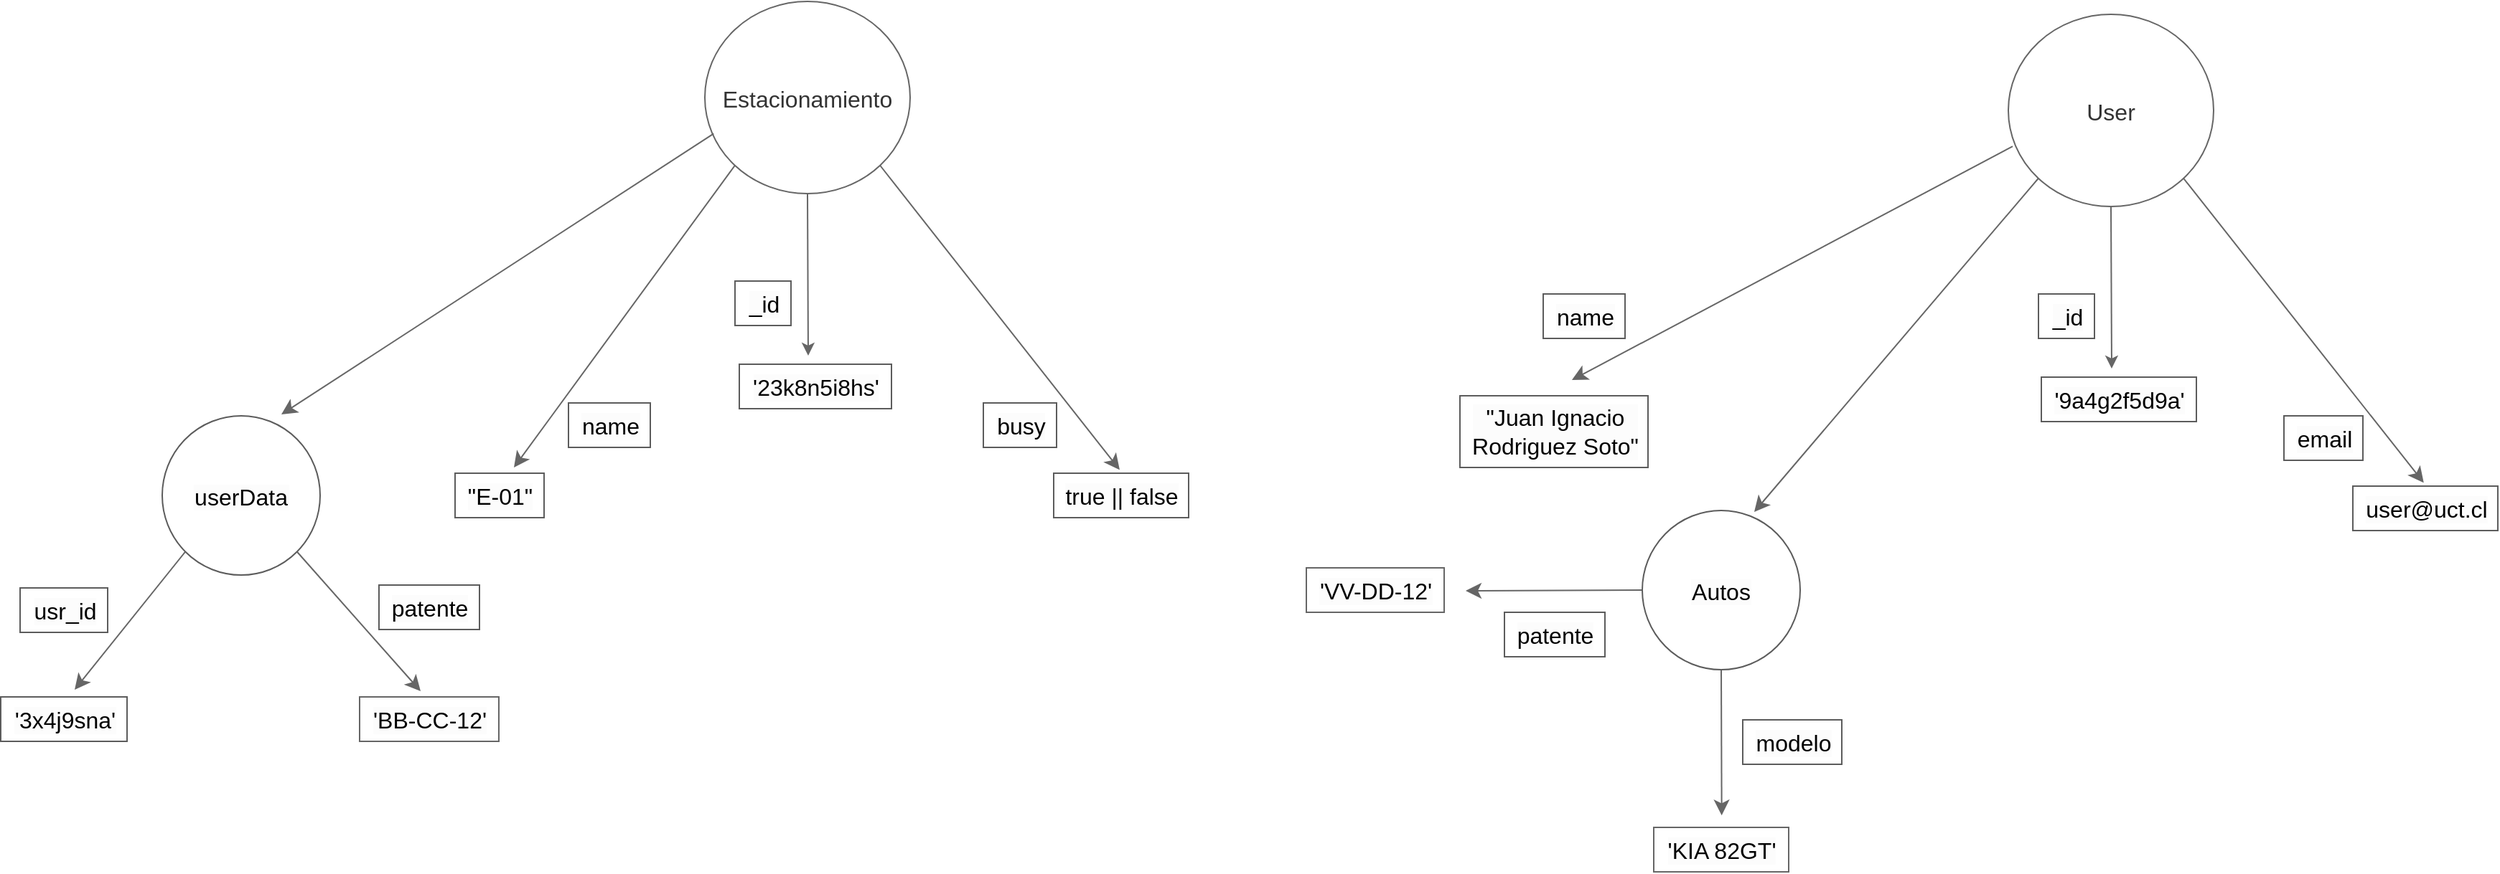 <mxfile version="21.6.8" type="device">
  <diagram name="Page-1" id="Mc0k5i1O1bZJucNY-eXT">
    <mxGraphModel dx="2206" dy="1284" grid="0" gridSize="10" guides="1" tooltips="1" connect="1" arrows="1" fold="1" page="0" pageScale="1" pageWidth="850" pageHeight="1100" background="#ffffff" math="0" shadow="0">
      <root>
        <mxCell id="0" />
        <mxCell id="1" parent="0" />
        <mxCell id="CsUUlYJ66MlTUgeljkit-2" style="edgeStyle=none;curved=1;rounded=0;orthogonalLoop=1;jettySize=auto;html=1;exitX=0.5;exitY=1;exitDx=0;exitDy=0;fontSize=12;labelBackgroundColor=#1D1D1D;fillColor=#f5f5f5;strokeColor=#666666;" parent="1" source="CsUUlYJ66MlTUgeljkit-1" edge="1">
          <mxGeometry relative="1" as="geometry">
            <mxPoint x="-158" y="-77" as="targetPoint" />
          </mxGeometry>
        </mxCell>
        <mxCell id="CsUUlYJ66MlTUgeljkit-6" style="edgeStyle=none;curved=1;rounded=0;orthogonalLoop=1;jettySize=auto;html=1;exitX=0;exitY=1;exitDx=0;exitDy=0;fontSize=12;startSize=8;endSize=8;labelBackgroundColor=#1D1D1D;fillColor=#f5f5f5;strokeColor=#666666;" parent="1" source="CsUUlYJ66MlTUgeljkit-1" edge="1">
          <mxGeometry relative="1" as="geometry">
            <mxPoint x="-363" y="1" as="targetPoint" />
          </mxGeometry>
        </mxCell>
        <mxCell id="CsUUlYJ66MlTUgeljkit-10" style="edgeStyle=none;curved=1;rounded=0;orthogonalLoop=1;jettySize=auto;html=1;exitX=1;exitY=1;exitDx=0;exitDy=0;fontSize=12;startSize=8;endSize=8;labelBackgroundColor=#1D1D1D;fillColor=#f5f5f5;strokeColor=#666666;entryX=0.489;entryY=-0.075;entryDx=0;entryDy=0;entryPerimeter=0;" parent="1" source="CsUUlYJ66MlTUgeljkit-1" target="CsUUlYJ66MlTUgeljkit-12" edge="1">
          <mxGeometry relative="1" as="geometry">
            <mxPoint x="46" y="-9" as="targetPoint" />
          </mxGeometry>
        </mxCell>
        <mxCell id="CsUUlYJ66MlTUgeljkit-13" style="edgeStyle=none;curved=1;rounded=0;orthogonalLoop=1;jettySize=auto;html=1;exitX=0.043;exitY=0.688;exitDx=0;exitDy=0;fontSize=12;startSize=8;endSize=8;exitPerimeter=0;labelBackgroundColor=#1D1D1D;fillColor=#f5f5f5;strokeColor=#666666;" parent="1" source="CsUUlYJ66MlTUgeljkit-1" edge="1">
          <mxGeometry relative="1" as="geometry">
            <mxPoint x="-525" y="-36" as="targetPoint" />
          </mxGeometry>
        </mxCell>
        <mxCell id="CsUUlYJ66MlTUgeljkit-1" value="Estacionamiento" style="ellipse;fontSize=16;labelBackgroundColor=none;fillColor=none;fontColor=#333333;strokeColor=#666666;" parent="1" vertex="1">
          <mxGeometry x="-230" y="-324" width="143" height="134" as="geometry" />
        </mxCell>
        <mxCell id="CsUUlYJ66MlTUgeljkit-4" value="_id" style="text;html=1;align=center;verticalAlign=middle;resizable=0;points=[];autosize=1;fontSize=16;labelBackgroundColor=#FCFCFC;fillColor=none;fontColor=#000000;strokeColor=#5C5C5C;" parent="1" vertex="1">
          <mxGeometry x="-209" y="-129" width="39" height="31" as="geometry" />
        </mxCell>
        <mxCell id="CsUUlYJ66MlTUgeljkit-5" value="&#39;23k8n5i8hs&#39;" style="text;html=1;align=center;verticalAlign=middle;resizable=0;points=[];autosize=1;fontSize=16;labelBackgroundColor=#FCFCFC;fillColor=none;fontColor=#000000;strokeColor=#5C5C5C;fillStyle=auto;" parent="1" vertex="1">
          <mxGeometry x="-206" y="-71" width="106" height="31" as="geometry" />
        </mxCell>
        <mxCell id="CsUUlYJ66MlTUgeljkit-7" value="name" style="text;html=1;align=center;verticalAlign=middle;resizable=0;points=[];autosize=1;fontSize=16;rotation=0;labelBackgroundColor=#FCFCFC;fillColor=none;fontColor=#000000;strokeColor=#5C5C5C;" parent="1" vertex="1">
          <mxGeometry x="-325" y="-44" width="57" height="31" as="geometry" />
        </mxCell>
        <mxCell id="CsUUlYJ66MlTUgeljkit-8" value="&quot;E-01&quot;" style="text;html=1;align=center;verticalAlign=middle;resizable=0;points=[];autosize=1;fontSize=16;rotation=0;labelBackgroundColor=#FCFCFC;fillColor=none;fontColor=#000000;strokeColor=#5C5C5C;" parent="1" vertex="1">
          <mxGeometry x="-404" y="5" width="62" height="31" as="geometry" />
        </mxCell>
        <mxCell id="CsUUlYJ66MlTUgeljkit-11" value="busy" style="text;html=1;align=center;verticalAlign=middle;resizable=0;points=[];autosize=1;fontSize=16;rotation=0;labelBackgroundColor=#FCFCFC;fillColor=none;fontColor=#000000;strokeColor=#5C5C5C;" parent="1" vertex="1">
          <mxGeometry x="-36" y="-44" width="51" height="31" as="geometry" />
        </mxCell>
        <mxCell id="CsUUlYJ66MlTUgeljkit-12" value="true || false" style="text;html=1;align=center;verticalAlign=middle;resizable=0;points=[];autosize=1;fontSize=16;labelBackgroundColor=#FCFCFC;fillColor=none;fontColor=#000000;strokeColor=#5C5C5C;" parent="1" vertex="1">
          <mxGeometry x="13" y="5" width="94" height="31" as="geometry" />
        </mxCell>
        <mxCell id="CsUUlYJ66MlTUgeljkit-15" style="edgeStyle=none;curved=1;rounded=0;orthogonalLoop=1;jettySize=auto;html=1;exitX=0;exitY=1;exitDx=0;exitDy=0;fontSize=12;startSize=8;endSize=8;labelBackgroundColor=#FCFCFC;fillColor=#f5f5f5;strokeColor=#666666;fontColor=#000000;" parent="1" source="CsUUlYJ66MlTUgeljkit-14" edge="1">
          <mxGeometry relative="1" as="geometry">
            <mxPoint x="-669" y="156" as="targetPoint" />
          </mxGeometry>
        </mxCell>
        <mxCell id="CsUUlYJ66MlTUgeljkit-16" style="edgeStyle=none;curved=1;rounded=0;orthogonalLoop=1;jettySize=auto;html=1;exitX=1;exitY=1;exitDx=0;exitDy=0;fontSize=12;startSize=8;endSize=8;labelBackgroundColor=#FCFCFC;fillColor=#f5f5f5;strokeColor=#666666;fontColor=#000000;" parent="1" source="CsUUlYJ66MlTUgeljkit-14" edge="1">
          <mxGeometry relative="1" as="geometry">
            <mxPoint x="-428" y="157" as="targetPoint" />
          </mxGeometry>
        </mxCell>
        <mxCell id="CsUUlYJ66MlTUgeljkit-14" value="userData" style="ellipse;fontSize=16;labelBackgroundColor=#FCFCFC;fillColor=none;fontColor=#000000;strokeColor=#5C5C5C;" parent="1" vertex="1">
          <mxGeometry x="-608" y="-35" width="110" height="111" as="geometry" />
        </mxCell>
        <mxCell id="CsUUlYJ66MlTUgeljkit-17" value="&#39;3x4j9sna&#39;" style="text;html=1;align=center;verticalAlign=middle;resizable=0;points=[];autosize=1;strokeColor=#5C5C5C;fillColor=none;fontSize=16;labelBackgroundColor=#FCFCFC;fontColor=#000000;" parent="1" vertex="1">
          <mxGeometry x="-720.5" y="161" width="88" height="31" as="geometry" />
        </mxCell>
        <mxCell id="CsUUlYJ66MlTUgeljkit-18" value="usr_id" style="text;html=1;align=center;verticalAlign=middle;resizable=0;points=[];autosize=1;fontSize=16;rotation=0;labelBackgroundColor=#FCFCFC;fillColor=none;fontColor=#000000;strokeColor=#5C5C5C;" parent="1" vertex="1">
          <mxGeometry x="-707" y="85" width="61" height="31" as="geometry" />
        </mxCell>
        <mxCell id="CsUUlYJ66MlTUgeljkit-20" value="patente" style="text;html=1;align=center;verticalAlign=middle;resizable=0;points=[];autosize=1;fontSize=16;rotation=0;labelBackgroundColor=#FCFCFC;fillColor=none;fontColor=#000000;strokeColor=#5C5C5C;" parent="1" vertex="1">
          <mxGeometry x="-457" y="83" width="70" height="31" as="geometry" />
        </mxCell>
        <mxCell id="CsUUlYJ66MlTUgeljkit-22" value="&#39;BB-CC-12&#39;" style="text;html=1;align=center;verticalAlign=middle;resizable=0;points=[];autosize=1;fontSize=16;labelBackgroundColor=#FCFCFC;fillColor=none;fontColor=#000000;strokeColor=#666666;" parent="1" vertex="1">
          <mxGeometry x="-470.5" y="161" width="97" height="31" as="geometry" />
        </mxCell>
        <mxCell id="CsUUlYJ66MlTUgeljkit-44" style="edgeStyle=none;curved=1;rounded=0;orthogonalLoop=1;jettySize=auto;html=1;exitX=0.5;exitY=1;exitDx=0;exitDy=0;fontSize=12;labelBackgroundColor=#1D1D1D;fillColor=#f5f5f5;strokeColor=#666666;" parent="1" source="CsUUlYJ66MlTUgeljkit-48" edge="1">
          <mxGeometry relative="1" as="geometry">
            <mxPoint x="750" y="-68" as="targetPoint" />
          </mxGeometry>
        </mxCell>
        <mxCell id="CsUUlYJ66MlTUgeljkit-45" style="edgeStyle=none;curved=1;rounded=0;orthogonalLoop=1;jettySize=auto;html=1;exitX=0.021;exitY=0.687;exitDx=0;exitDy=0;fontSize=12;startSize=8;endSize=8;labelBackgroundColor=#1D1D1D;fillColor=#f5f5f5;strokeColor=#666666;exitPerimeter=0;" parent="1" source="CsUUlYJ66MlTUgeljkit-48" edge="1">
          <mxGeometry relative="1" as="geometry">
            <mxPoint x="374" y="-60" as="targetPoint" />
          </mxGeometry>
        </mxCell>
        <mxCell id="CsUUlYJ66MlTUgeljkit-46" style="edgeStyle=none;curved=1;rounded=0;orthogonalLoop=1;jettySize=auto;html=1;exitX=1;exitY=1;exitDx=0;exitDy=0;fontSize=12;startSize=8;endSize=8;labelBackgroundColor=#1D1D1D;fillColor=#f5f5f5;strokeColor=#666666;entryX=0.489;entryY=-0.075;entryDx=0;entryDy=0;entryPerimeter=0;" parent="1" source="CsUUlYJ66MlTUgeljkit-48" target="CsUUlYJ66MlTUgeljkit-54" edge="1">
          <mxGeometry relative="1" as="geometry">
            <mxPoint x="954" as="targetPoint" />
          </mxGeometry>
        </mxCell>
        <mxCell id="CsUUlYJ66MlTUgeljkit-63" style="edgeStyle=none;curved=1;rounded=0;orthogonalLoop=1;jettySize=auto;html=1;exitX=0;exitY=1;exitDx=0;exitDy=0;fontSize=12;startSize=8;endSize=8;fillColor=#f5f5f5;strokeColor=#666666;" parent="1" source="CsUUlYJ66MlTUgeljkit-48" edge="1">
          <mxGeometry relative="1" as="geometry">
            <mxPoint x="501" y="32" as="targetPoint" />
          </mxGeometry>
        </mxCell>
        <mxCell id="CsUUlYJ66MlTUgeljkit-48" value="User" style="ellipse;fontSize=16;labelBackgroundColor=none;fillColor=none;fontColor=#333333;strokeColor=#666666;" parent="1" vertex="1">
          <mxGeometry x="678" y="-315" width="143" height="134" as="geometry" />
        </mxCell>
        <mxCell id="CsUUlYJ66MlTUgeljkit-49" value="_id" style="text;html=1;align=center;verticalAlign=middle;resizable=0;points=[];autosize=1;fontSize=16;labelBackgroundColor=#FCFCFC;fillColor=none;fontColor=#000000;strokeColor=#5C5C5C;" parent="1" vertex="1">
          <mxGeometry x="699" y="-120" width="39" height="31" as="geometry" />
        </mxCell>
        <mxCell id="CsUUlYJ66MlTUgeljkit-50" value="&#39;9a4g2f5d9a&#39;" style="text;html=1;align=center;verticalAlign=middle;resizable=0;points=[];autosize=1;fontSize=16;labelBackgroundColor=#FCFCFC;fillColor=none;fontColor=#000000;strokeColor=#5C5C5C;fillStyle=auto;" parent="1" vertex="1">
          <mxGeometry x="701" y="-62" width="108" height="31" as="geometry" />
        </mxCell>
        <mxCell id="CsUUlYJ66MlTUgeljkit-51" value="name" style="text;html=1;align=center;verticalAlign=middle;resizable=0;points=[];autosize=1;fontSize=16;rotation=0;labelBackgroundColor=#FCFCFC;fillColor=none;fontColor=#000000;strokeColor=#5C5C5C;" parent="1" vertex="1">
          <mxGeometry x="354" y="-120" width="57" height="31" as="geometry" />
        </mxCell>
        <mxCell id="CsUUlYJ66MlTUgeljkit-52" value="&quot;Juan Ignacio&lt;br&gt;Rodriguez Soto&quot;" style="text;html=1;align=center;verticalAlign=middle;resizable=0;points=[];autosize=1;fontSize=16;rotation=0;labelBackgroundColor=#FCFCFC;fillColor=none;fontColor=#000000;strokeColor=#5C5C5C;" parent="1" vertex="1">
          <mxGeometry x="296" y="-49" width="131" height="50" as="geometry" />
        </mxCell>
        <mxCell id="CsUUlYJ66MlTUgeljkit-53" value="email" style="text;html=1;align=center;verticalAlign=middle;resizable=0;points=[];autosize=1;fontSize=16;rotation=0;labelBackgroundColor=#FCFCFC;fillColor=none;fontColor=#000000;strokeColor=#5C5C5C;" parent="1" vertex="1">
          <mxGeometry x="870" y="-35" width="55" height="31" as="geometry" />
        </mxCell>
        <mxCell id="CsUUlYJ66MlTUgeljkit-54" value="user@uct.cl" style="text;html=1;align=center;verticalAlign=middle;resizable=0;points=[];autosize=1;fontSize=16;labelBackgroundColor=#FCFCFC;fillColor=none;fontColor=#000000;strokeColor=#5C5C5C;" parent="1" vertex="1">
          <mxGeometry x="918" y="14" width="101" height="31" as="geometry" />
        </mxCell>
        <mxCell id="CsUUlYJ66MlTUgeljkit-67" style="edgeStyle=none;curved=1;rounded=0;orthogonalLoop=1;jettySize=auto;html=1;exitX=0;exitY=0.5;exitDx=0;exitDy=0;fontSize=12;startSize=8;endSize=8;labelBackgroundColor=#FCFCFC;fillColor=#f5f5f5;strokeColor=#666666;fontColor=#000000;" parent="1" source="CsUUlYJ66MlTUgeljkit-68" edge="1">
          <mxGeometry relative="1" as="geometry">
            <mxPoint x="300" y="87" as="targetPoint" />
          </mxGeometry>
        </mxCell>
        <mxCell id="CsUUlYJ66MlTUgeljkit-73" style="edgeStyle=none;curved=1;rounded=0;orthogonalLoop=1;jettySize=auto;html=1;exitX=0.5;exitY=1;exitDx=0;exitDy=0;fontSize=12;startSize=8;endSize=8;fillColor=#f5f5f5;strokeColor=#666666;" parent="1" source="CsUUlYJ66MlTUgeljkit-68" edge="1">
          <mxGeometry relative="1" as="geometry">
            <mxPoint x="478.333" y="243.667" as="targetPoint" />
          </mxGeometry>
        </mxCell>
        <mxCell id="CsUUlYJ66MlTUgeljkit-68" value="Autos" style="ellipse;fontSize=16;labelBackgroundColor=#FCFCFC;fillColor=none;fontColor=#000000;strokeColor=#5C5C5C;" parent="1" vertex="1">
          <mxGeometry x="423" y="31" width="110" height="111" as="geometry" />
        </mxCell>
        <mxCell id="CsUUlYJ66MlTUgeljkit-69" value="patente" style="text;html=1;align=center;verticalAlign=middle;resizable=0;points=[];autosize=1;fontSize=16;rotation=0;labelBackgroundColor=#FCFCFC;fillColor=none;fontColor=#000000;strokeColor=#5C5C5C;" parent="1" vertex="1">
          <mxGeometry x="327" y="102" width="70" height="31" as="geometry" />
        </mxCell>
        <mxCell id="CsUUlYJ66MlTUgeljkit-72" value="&#39;VV-DD-12&#39;" style="text;html=1;align=center;verticalAlign=middle;resizable=0;points=[];autosize=1;fontSize=16;labelBackgroundColor=#FCFCFC;fillColor=none;fontColor=#000000;strokeColor=#666666;" parent="1" vertex="1">
          <mxGeometry x="189" y="71" width="96" height="31" as="geometry" />
        </mxCell>
        <mxCell id="CsUUlYJ66MlTUgeljkit-74" value="modelo" style="text;html=1;align=center;verticalAlign=middle;resizable=0;points=[];autosize=1;fontSize=16;rotation=0;labelBackgroundColor=#FCFCFC;fillColor=none;fontColor=#000000;strokeColor=#5C5C5C;" parent="1" vertex="1">
          <mxGeometry x="493" y="177" width="69" height="31" as="geometry" />
        </mxCell>
        <mxCell id="CsUUlYJ66MlTUgeljkit-75" value="&#39;KIA 82GT&#39;" style="text;html=1;align=center;verticalAlign=middle;resizable=0;points=[];autosize=1;fontSize=16;labelBackgroundColor=#FCFCFC;fillColor=none;fontColor=#000000;strokeColor=#666666;" parent="1" vertex="1">
          <mxGeometry x="431" y="252" width="94" height="31" as="geometry" />
        </mxCell>
      </root>
    </mxGraphModel>
  </diagram>
</mxfile>

